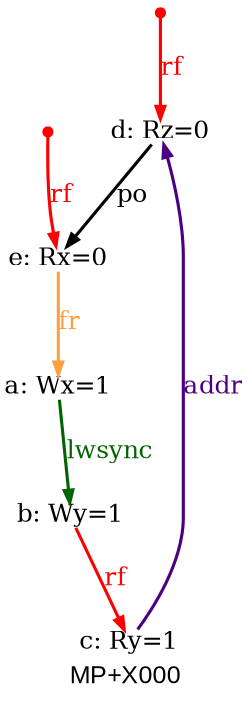 digraph G {

fontname="Arial";

/* legend */
fontsize=12;
label="MP+X000";


/* the unlocked events */
eiid0 [label="a: Wx=1", shape="none", fontsize=12, pos="1.000000,1.500000!", fixedsize="true", height="0.166667", width="0.666667"];
eiid1 [label="b: Wy=1", shape="none", fontsize=12, pos="1.000000,0.750000!", fixedsize="true", height="0.166667", width="0.666667"];
eiid2 [label="c: Ry=1", shape="none", fontsize=12, pos="2.000000,1.500000!", fixedsize="true", height="0.166667", width="0.666667"];
eiid3 [label="d: Rz=0", shape="none", fontsize=12, pos="2.000000,0.750000!", fixedsize="true", height="0.166667", width="0.666667"];
eiid4 [label="e: Rx=0", shape="none", fontsize=12, pos="2.000000,0.000000!", fixedsize="true", height="0.166667", width="0.666667"];

/* the intra_causality_data edges */


/* the intra_causality_control edges */

/* the poi edges */
eiid3 -> eiid4 [label="po", color="black", fontcolor="black", fontsize=12, penwidth="1.500000", arrowsize="0.600000"];
/* the rfmap edges */
eiid1 -> eiid2 [label="rf", color="red", fontcolor="red", fontsize=12, penwidth="1.500000", arrowsize="0.600000"];
initeiid3 [shape=point, height=0.06, width=0.06, color="red", pos="1.400000,0.862500!"];
initeiid3 -> eiid3 [label="rf", color="red", fontcolor="red", fontsize=12, penwidth="1.500000", arrowsize="0.600000"];
initeiid4 [shape=point, height=0.06, width=0.06, color="red", pos="1.400000,0.112500!"];
initeiid4 -> eiid4 [label="rf", color="red", fontcolor="red", fontsize=12, penwidth="1.500000", arrowsize="0.600000"];


/* The viewed-before edges */
eiid4 -> eiid0 [label="fr", color="#ffa040", fontcolor="#ffa040", fontsize=12, penwidth="1.500000", arrowsize="0.600000"];
eiid3 -> eiid2 [label="addr", color="indigo", fontcolor="indigo", fontsize=12, penwidth="1.500000", arrowsize="0.600000", dir="back"];
eiid0 -> eiid1 [label="lwsync", color="darkgreen", fontcolor="darkgreen", fontsize=12, penwidth="1.500000", arrowsize="0.600000"];
}
